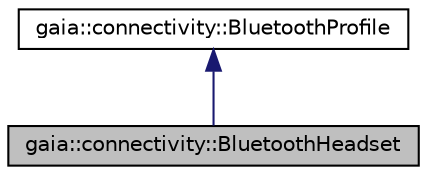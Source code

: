 digraph G
{
  edge [fontname="Helvetica",fontsize="10",labelfontname="Helvetica",labelfontsize="10"];
  node [fontname="Helvetica",fontsize="10",shape=record];
  Node1 [label="gaia::connectivity::BluetoothHeadset",height=0.2,width=0.4,color="black", fillcolor="grey75", style="filled" fontcolor="black"];
  Node2 -> Node1 [dir=back,color="midnightblue",fontsize="10",style="solid",fontname="Helvetica"];
  Node2 [label="gaia::connectivity::BluetoothProfile",height=0.2,width=0.4,color="black", fillcolor="white", style="filled",URL="$d4/d26/classgaia_1_1connectivity_1_1_bluetooth_profile.html",tooltip="Each public profile implements this interface."];
}
